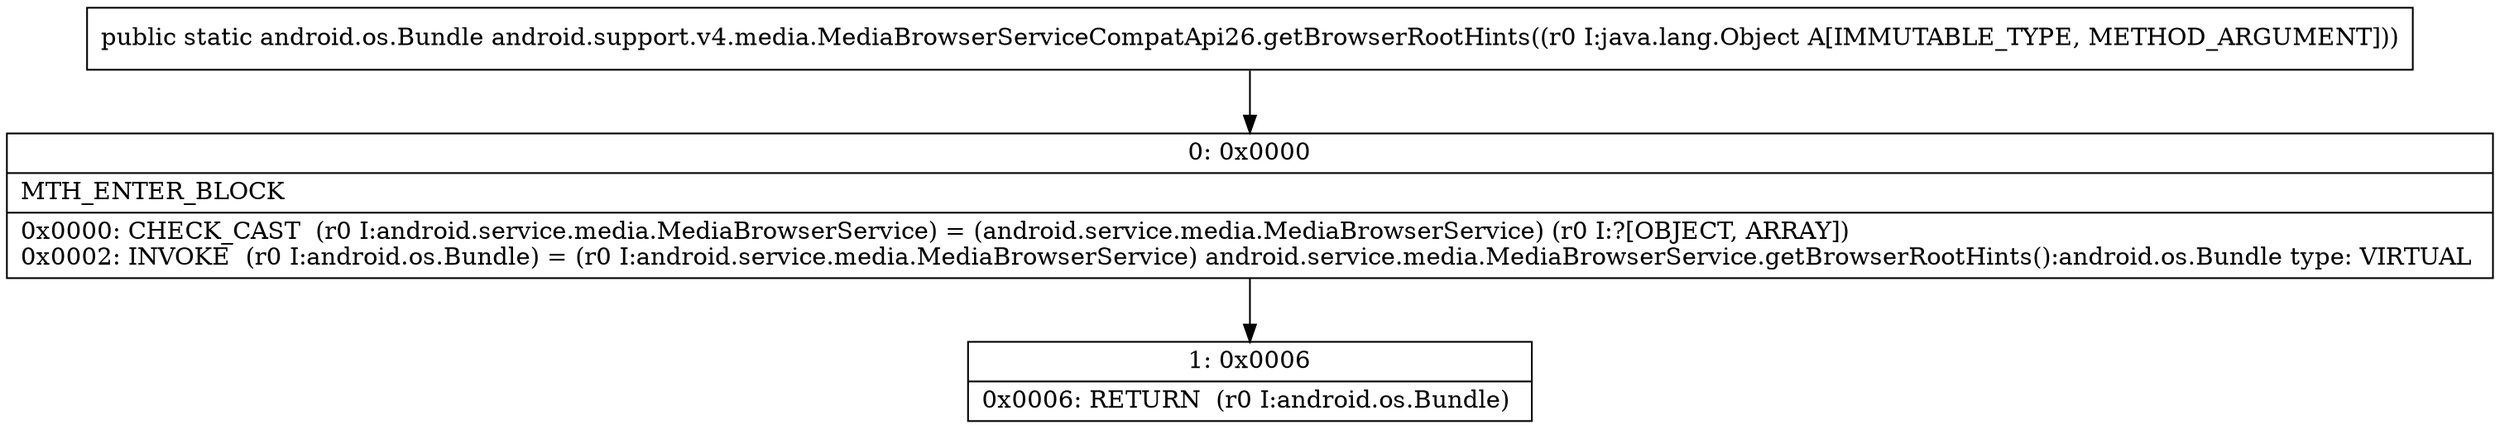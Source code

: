 digraph "CFG forandroid.support.v4.media.MediaBrowserServiceCompatApi26.getBrowserRootHints(Ljava\/lang\/Object;)Landroid\/os\/Bundle;" {
Node_0 [shape=record,label="{0\:\ 0x0000|MTH_ENTER_BLOCK\l|0x0000: CHECK_CAST  (r0 I:android.service.media.MediaBrowserService) = (android.service.media.MediaBrowserService) (r0 I:?[OBJECT, ARRAY]) \l0x0002: INVOKE  (r0 I:android.os.Bundle) = (r0 I:android.service.media.MediaBrowserService) android.service.media.MediaBrowserService.getBrowserRootHints():android.os.Bundle type: VIRTUAL \l}"];
Node_1 [shape=record,label="{1\:\ 0x0006|0x0006: RETURN  (r0 I:android.os.Bundle) \l}"];
MethodNode[shape=record,label="{public static android.os.Bundle android.support.v4.media.MediaBrowserServiceCompatApi26.getBrowserRootHints((r0 I:java.lang.Object A[IMMUTABLE_TYPE, METHOD_ARGUMENT])) }"];
MethodNode -> Node_0;
Node_0 -> Node_1;
}

